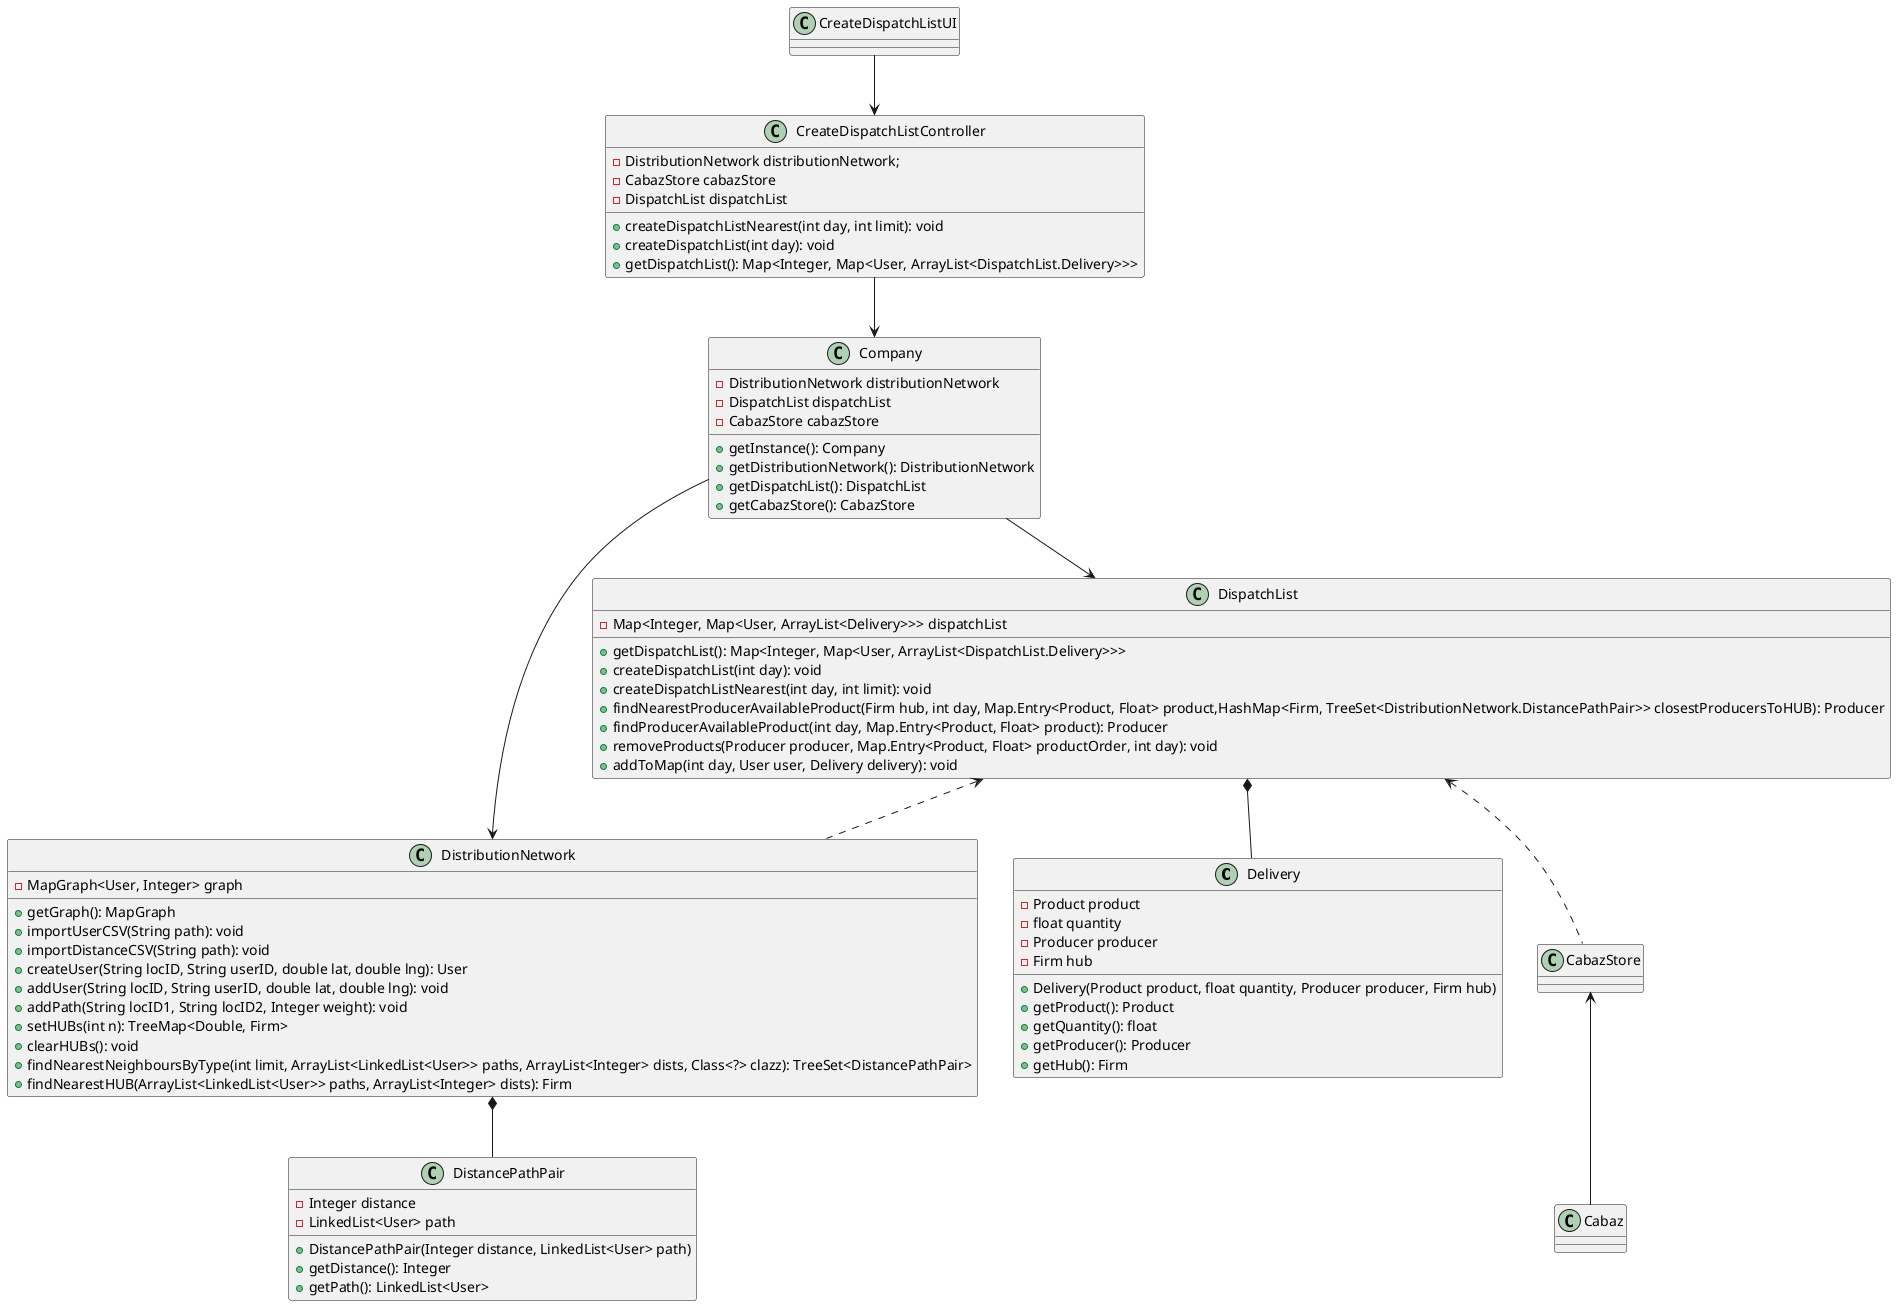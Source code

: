 @startuml

class Delivery {
    -Product product
    -float quantity
    -Producer producer
    -Firm hub

    +Delivery(Product product, float quantity, Producer producer, Firm hub)
    +getProduct(): Product
    +getQuantity(): float
    +getProducer(): Producer
    +getHub(): Firm
}

class DistributionNetwork {
- MapGraph<User, Integer> graph
+ getGraph(): MapGraph
+ importUserCSV(String path): void
+ importDistanceCSV(String path): void
+ createUser(String locID, String userID, double lat, double lng): User
+ addUser(String locID, String userID, double lat, double lng): void
+ addPath(String locID1, String locID2, Integer weight): void
+ setHUBs(int n): TreeMap<Double, Firm>
+ clearHUBs(): void
+ findNearestNeighboursByType(int limit, ArrayList<LinkedList<User>> paths, ArrayList<Integer> dists, Class<?> clazz): TreeSet<DistancePathPair>
+ findNearestHUB(ArrayList<LinkedList<User>> paths, ArrayList<Integer> dists): Firm
}

class DistancePathPair{
- Integer distance
- LinkedList<User> path
+ DistancePathPair(Integer distance, LinkedList<User> path)
+ getDistance(): Integer
+ getPath(): LinkedList<User>
}

class Company {
- DistributionNetwork distributionNetwork
- DispatchList dispatchList
- CabazStore cabazStore
+ getInstance(): Company
+ getDistributionNetwork(): DistributionNetwork
+ getDispatchList(): DispatchList
+ getCabazStore(): CabazStore
}

class DispatchList {
-Map<Integer, Map<User, ArrayList<Delivery>>> dispatchList
+getDispatchList(): Map<Integer, Map<User, ArrayList<DispatchList.Delivery>>>
+createDispatchList(int day): void
+createDispatchListNearest(int day, int limit): void
+findNearestProducerAvailableProduct(Firm hub, int day, Map.Entry<Product, Float> product,HashMap<Firm, TreeSet<DistributionNetwork.DistancePathPair>> closestProducersToHUB): Producer
+findProducerAvailableProduct(int day, Map.Entry<Product, Float> product): Producer
+removeProducts(Producer producer, Map.Entry<Product, Float> productOrder, int day): void
+addToMap(int day, User user, Delivery delivery): void
}

class CreateDispatchListController {
- DistributionNetwork distributionNetwork;
   -  CabazStore cabazStore
    - DispatchList dispatchList
    +createDispatchListNearest(int day, int limit): void
    +createDispatchList(int day): void
    +getDispatchList(): Map<Integer, Map<User, ArrayList<DispatchList.Delivery>>>
}

class CreateDispatchListUI {
}

class CabazStore {
}

DispatchList *-- Delivery
DistributionNetwork *-- DistancePathPair
CreateDispatchListController --> Company
CreateDispatchListUI --> CreateDispatchListController
Company --> DispatchList
Company --> DistributionNetwork
DispatchList <.. DistributionNetwork
DispatchList <.. CabazStore
CabazStore <-- Cabaz

@enduml